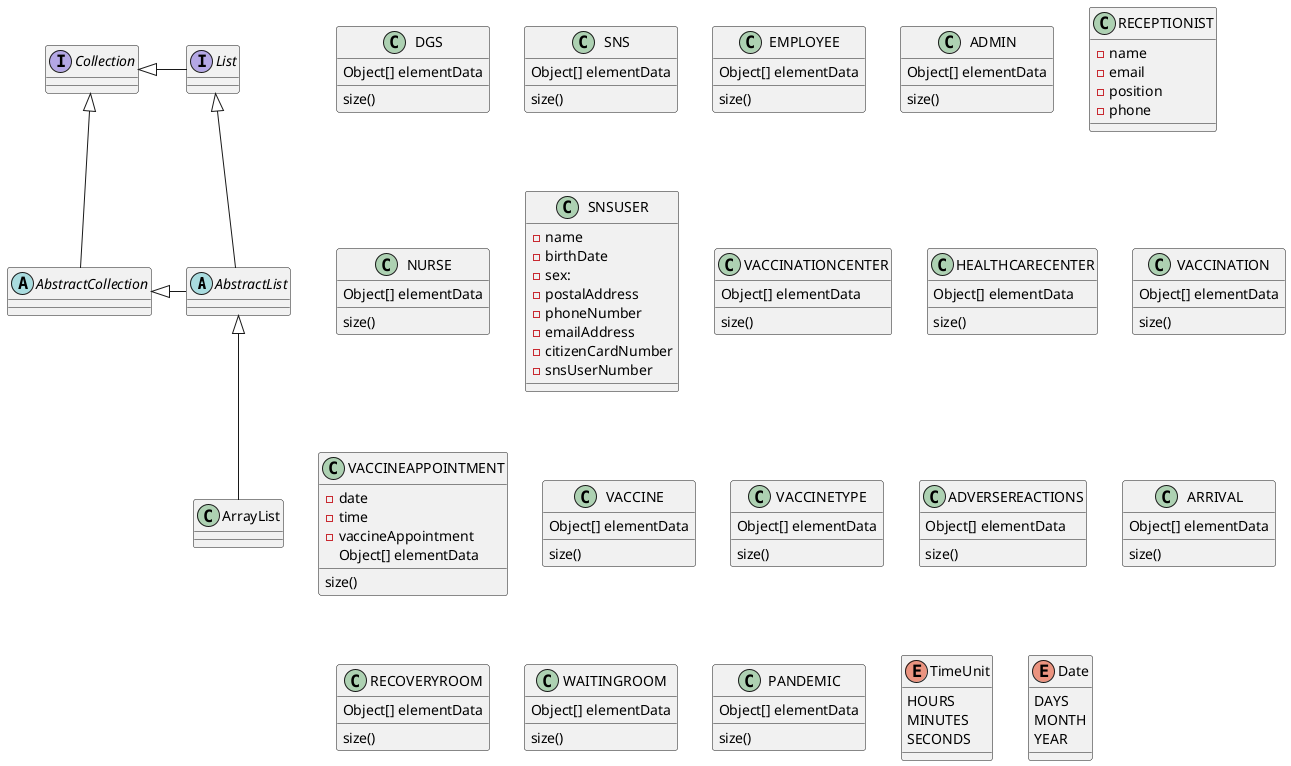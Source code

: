 @startuml
'https://plantuml.com/class-diagram

abstract class AbstractList
abstract AbstractCollection
interface List
interface Collection

List <|-- AbstractList
Collection <|-- AbstractCollection

Collection <|- List
AbstractCollection <|- AbstractList
AbstractList <|-- ArrayList

class DGS {
Object[] elementData
size()
}

class SNS {
Object[] elementData
size()
}
class EMPLOYEE {
Object[] elementData
size()
}
class ADMIN {
Object[] elementData
size()
}
class RECEPTIONIST {
 - name
 - email
 - position
 - phone
}
class NURSE {
Object[] elementData
size()
}
class SNSUSER {
- name
- birthDate
- sex:
- postalAddress
- phoneNumber
- emailAddress
- citizenCardNumber
- snsUserNumber
}
class VACCINATIONCENTER {
Object[] elementData
size()
}
class HEALTHCARECENTER {
Object[] elementData
size()
}
class VACCINATION {
Object[] elementData
size()
}
class VACCINEAPPOINTMENT {
- date
- time
- vaccineAppointment
}
class VACCINE {
Object[] elementData
size()
}
class VACCINETYPE{
Object[] elementData
size()
}
class VACCINEAPPOINTMENT {
Object[] elementData
size()
}
class ADVERSEREACTIONS {
Object[] elementData
size()
}
class ARRIVAL{
Object[] elementData
size()
}
class RECOVERYROOM{
Object[] elementData
size()
}
class WAITINGROOM {
Object[] elementData
size()
}
class PANDEMIC {
Object[] elementData
size()
}
enum TimeUnit {
HOURS
MINUTES
SECONDS
}

enum Date {
DAYS
MONTH
YEAR
}

@enduml